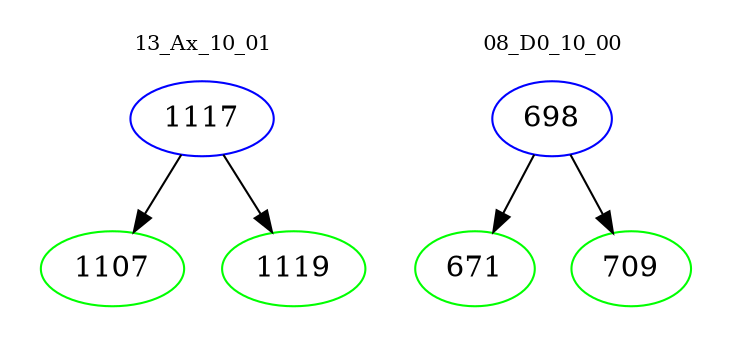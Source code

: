 digraph{
subgraph cluster_0 {
color = white
label = "13_Ax_10_01";
fontsize=10;
T0_1117 [label="1117", color="blue"]
T0_1117 -> T0_1107 [color="black"]
T0_1107 [label="1107", color="green"]
T0_1117 -> T0_1119 [color="black"]
T0_1119 [label="1119", color="green"]
}
subgraph cluster_1 {
color = white
label = "08_D0_10_00";
fontsize=10;
T1_698 [label="698", color="blue"]
T1_698 -> T1_671 [color="black"]
T1_671 [label="671", color="green"]
T1_698 -> T1_709 [color="black"]
T1_709 [label="709", color="green"]
}
}
